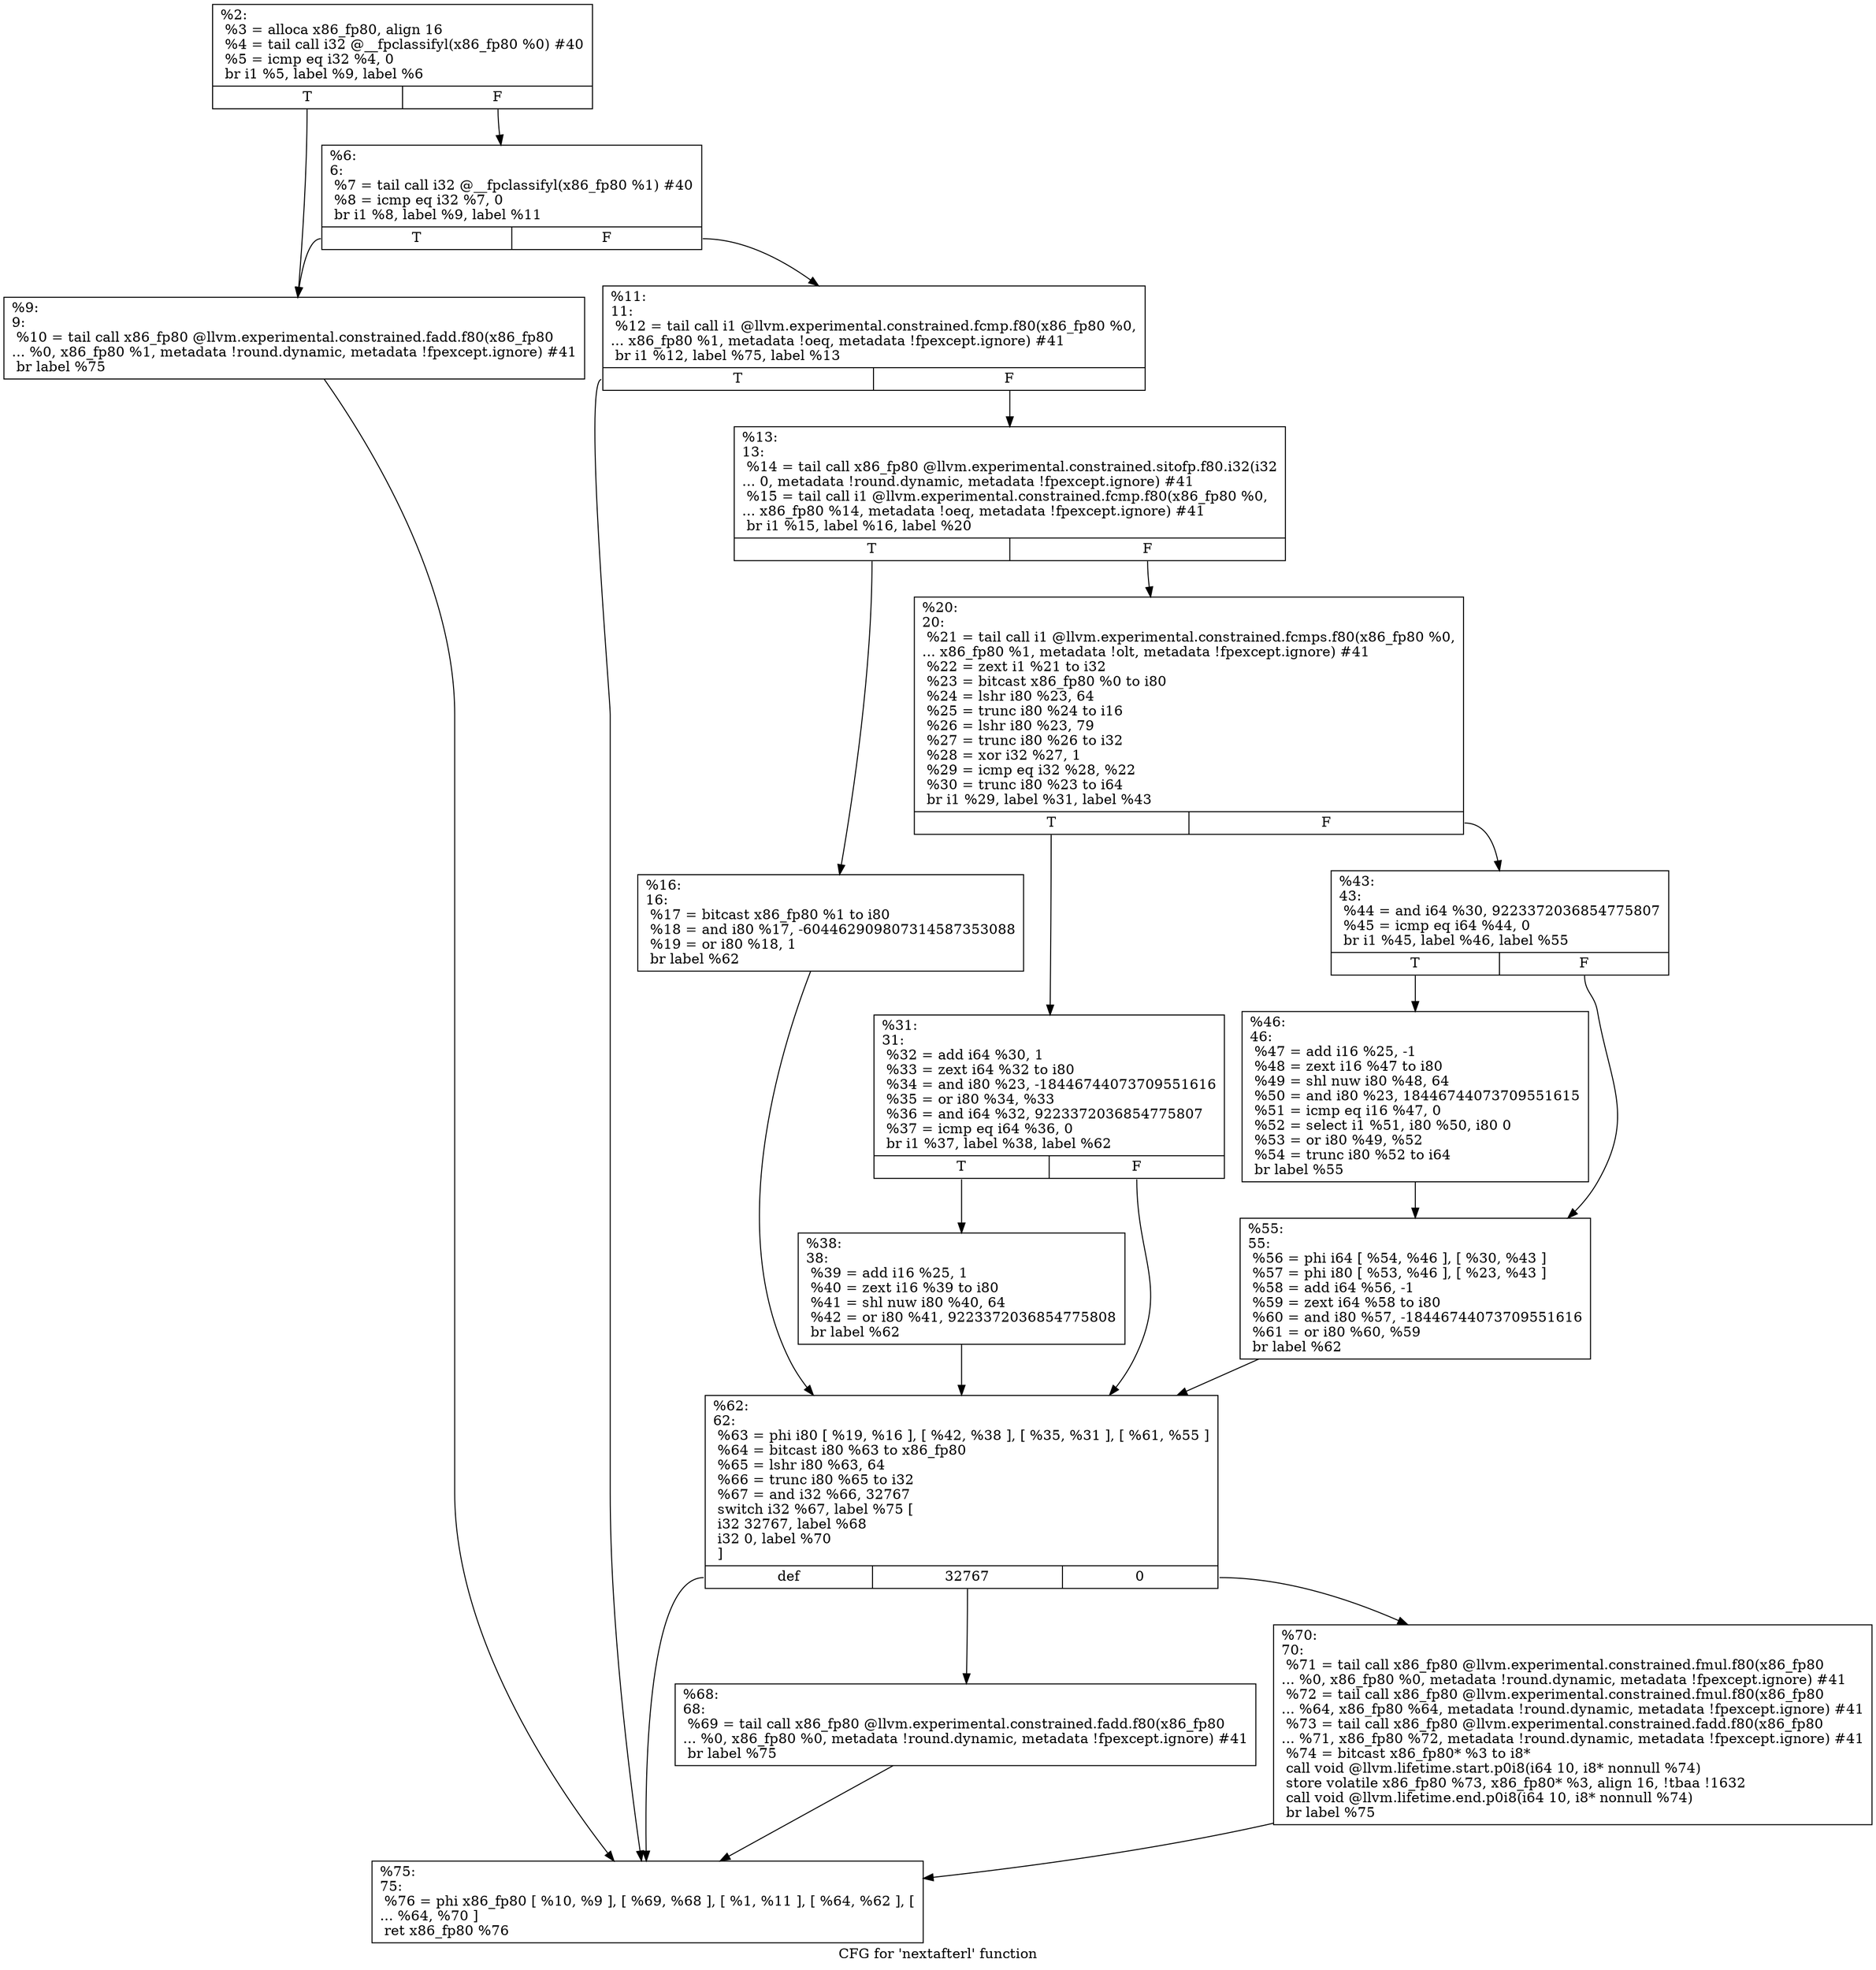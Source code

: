 digraph "CFG for 'nextafterl' function" {
	label="CFG for 'nextafterl' function";

	Node0x1cf44a0 [shape=record,label="{%2:\l  %3 = alloca x86_fp80, align 16\l  %4 = tail call i32 @__fpclassifyl(x86_fp80 %0) #40\l  %5 = icmp eq i32 %4, 0\l  br i1 %5, label %9, label %6\l|{<s0>T|<s1>F}}"];
	Node0x1cf44a0:s0 -> Node0x1cf4540;
	Node0x1cf44a0:s1 -> Node0x1cf44f0;
	Node0x1cf44f0 [shape=record,label="{%6:\l6:                                                \l  %7 = tail call i32 @__fpclassifyl(x86_fp80 %1) #40\l  %8 = icmp eq i32 %7, 0\l  br i1 %8, label %9, label %11\l|{<s0>T|<s1>F}}"];
	Node0x1cf44f0:s0 -> Node0x1cf4540;
	Node0x1cf44f0:s1 -> Node0x1cf4590;
	Node0x1cf4540 [shape=record,label="{%9:\l9:                                                \l  %10 = tail call x86_fp80 @llvm.experimental.constrained.fadd.f80(x86_fp80\l... %0, x86_fp80 %1, metadata !round.dynamic, metadata !fpexcept.ignore) #41\l  br label %75\l}"];
	Node0x1cf4540 -> Node0x1cf4950;
	Node0x1cf4590 [shape=record,label="{%11:\l11:                                               \l  %12 = tail call i1 @llvm.experimental.constrained.fcmp.f80(x86_fp80 %0,\l... x86_fp80 %1, metadata !oeq, metadata !fpexcept.ignore) #41\l  br i1 %12, label %75, label %13\l|{<s0>T|<s1>F}}"];
	Node0x1cf4590:s0 -> Node0x1cf4950;
	Node0x1cf4590:s1 -> Node0x1cf45e0;
	Node0x1cf45e0 [shape=record,label="{%13:\l13:                                               \l  %14 = tail call x86_fp80 @llvm.experimental.constrained.sitofp.f80.i32(i32\l... 0, metadata !round.dynamic, metadata !fpexcept.ignore) #41\l  %15 = tail call i1 @llvm.experimental.constrained.fcmp.f80(x86_fp80 %0,\l... x86_fp80 %14, metadata !oeq, metadata !fpexcept.ignore) #41\l  br i1 %15, label %16, label %20\l|{<s0>T|<s1>F}}"];
	Node0x1cf45e0:s0 -> Node0x1cf4630;
	Node0x1cf45e0:s1 -> Node0x1cf4680;
	Node0x1cf4630 [shape=record,label="{%16:\l16:                                               \l  %17 = bitcast x86_fp80 %1 to i80\l  %18 = and i80 %17, -604462909807314587353088\l  %19 = or i80 %18, 1\l  br label %62\l}"];
	Node0x1cf4630 -> Node0x1cf4860;
	Node0x1cf4680 [shape=record,label="{%20:\l20:                                               \l  %21 = tail call i1 @llvm.experimental.constrained.fcmps.f80(x86_fp80 %0,\l... x86_fp80 %1, metadata !olt, metadata !fpexcept.ignore) #41\l  %22 = zext i1 %21 to i32\l  %23 = bitcast x86_fp80 %0 to i80\l  %24 = lshr i80 %23, 64\l  %25 = trunc i80 %24 to i16\l  %26 = lshr i80 %23, 79\l  %27 = trunc i80 %26 to i32\l  %28 = xor i32 %27, 1\l  %29 = icmp eq i32 %28, %22\l  %30 = trunc i80 %23 to i64\l  br i1 %29, label %31, label %43\l|{<s0>T|<s1>F}}"];
	Node0x1cf4680:s0 -> Node0x1cf46d0;
	Node0x1cf4680:s1 -> Node0x1cf4770;
	Node0x1cf46d0 [shape=record,label="{%31:\l31:                                               \l  %32 = add i64 %30, 1\l  %33 = zext i64 %32 to i80\l  %34 = and i80 %23, -18446744073709551616\l  %35 = or i80 %34, %33\l  %36 = and i64 %32, 9223372036854775807\l  %37 = icmp eq i64 %36, 0\l  br i1 %37, label %38, label %62\l|{<s0>T|<s1>F}}"];
	Node0x1cf46d0:s0 -> Node0x1cf4720;
	Node0x1cf46d0:s1 -> Node0x1cf4860;
	Node0x1cf4720 [shape=record,label="{%38:\l38:                                               \l  %39 = add i16 %25, 1\l  %40 = zext i16 %39 to i80\l  %41 = shl nuw i80 %40, 64\l  %42 = or i80 %41, 9223372036854775808\l  br label %62\l}"];
	Node0x1cf4720 -> Node0x1cf4860;
	Node0x1cf4770 [shape=record,label="{%43:\l43:                                               \l  %44 = and i64 %30, 9223372036854775807\l  %45 = icmp eq i64 %44, 0\l  br i1 %45, label %46, label %55\l|{<s0>T|<s1>F}}"];
	Node0x1cf4770:s0 -> Node0x1cf47c0;
	Node0x1cf4770:s1 -> Node0x1cf4810;
	Node0x1cf47c0 [shape=record,label="{%46:\l46:                                               \l  %47 = add i16 %25, -1\l  %48 = zext i16 %47 to i80\l  %49 = shl nuw i80 %48, 64\l  %50 = and i80 %23, 18446744073709551615\l  %51 = icmp eq i16 %47, 0\l  %52 = select i1 %51, i80 %50, i80 0\l  %53 = or i80 %49, %52\l  %54 = trunc i80 %52 to i64\l  br label %55\l}"];
	Node0x1cf47c0 -> Node0x1cf4810;
	Node0x1cf4810 [shape=record,label="{%55:\l55:                                               \l  %56 = phi i64 [ %54, %46 ], [ %30, %43 ]\l  %57 = phi i80 [ %53, %46 ], [ %23, %43 ]\l  %58 = add i64 %56, -1\l  %59 = zext i64 %58 to i80\l  %60 = and i80 %57, -18446744073709551616\l  %61 = or i80 %60, %59\l  br label %62\l}"];
	Node0x1cf4810 -> Node0x1cf4860;
	Node0x1cf4860 [shape=record,label="{%62:\l62:                                               \l  %63 = phi i80 [ %19, %16 ], [ %42, %38 ], [ %35, %31 ], [ %61, %55 ]\l  %64 = bitcast i80 %63 to x86_fp80\l  %65 = lshr i80 %63, 64\l  %66 = trunc i80 %65 to i32\l  %67 = and i32 %66, 32767\l  switch i32 %67, label %75 [\l    i32 32767, label %68\l    i32 0, label %70\l  ]\l|{<s0>def|<s1>32767|<s2>0}}"];
	Node0x1cf4860:s0 -> Node0x1cf4950;
	Node0x1cf4860:s1 -> Node0x1cf48b0;
	Node0x1cf4860:s2 -> Node0x1cf4900;
	Node0x1cf48b0 [shape=record,label="{%68:\l68:                                               \l  %69 = tail call x86_fp80 @llvm.experimental.constrained.fadd.f80(x86_fp80\l... %0, x86_fp80 %0, metadata !round.dynamic, metadata !fpexcept.ignore) #41\l  br label %75\l}"];
	Node0x1cf48b0 -> Node0x1cf4950;
	Node0x1cf4900 [shape=record,label="{%70:\l70:                                               \l  %71 = tail call x86_fp80 @llvm.experimental.constrained.fmul.f80(x86_fp80\l... %0, x86_fp80 %0, metadata !round.dynamic, metadata !fpexcept.ignore) #41\l  %72 = tail call x86_fp80 @llvm.experimental.constrained.fmul.f80(x86_fp80\l... %64, x86_fp80 %64, metadata !round.dynamic, metadata !fpexcept.ignore) #41\l  %73 = tail call x86_fp80 @llvm.experimental.constrained.fadd.f80(x86_fp80\l... %71, x86_fp80 %72, metadata !round.dynamic, metadata !fpexcept.ignore) #41\l  %74 = bitcast x86_fp80* %3 to i8*\l  call void @llvm.lifetime.start.p0i8(i64 10, i8* nonnull %74)\l  store volatile x86_fp80 %73, x86_fp80* %3, align 16, !tbaa !1632\l  call void @llvm.lifetime.end.p0i8(i64 10, i8* nonnull %74)\l  br label %75\l}"];
	Node0x1cf4900 -> Node0x1cf4950;
	Node0x1cf4950 [shape=record,label="{%75:\l75:                                               \l  %76 = phi x86_fp80 [ %10, %9 ], [ %69, %68 ], [ %1, %11 ], [ %64, %62 ], [\l... %64, %70 ]\l  ret x86_fp80 %76\l}"];
}
